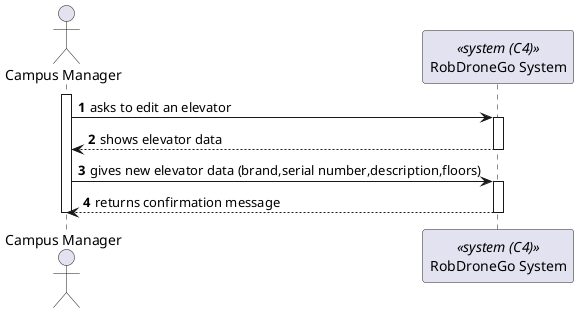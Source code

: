 @startuml process-view
autonumber

actor CM as "Campus Manager"
participant SYS as "RobDroneGo System" <<system (C4)>>

activate CM

CM -> SYS : asks to edit an elevator
activate SYS

CM <-- SYS : shows elevator data
deactivate SYS

CM -> SYS : gives new elevator data (brand,serial number,description,floors)
activate SYS

CM <-- SYS : returns confirmation message
deactivate SYS


deactivate CM

@enduml
